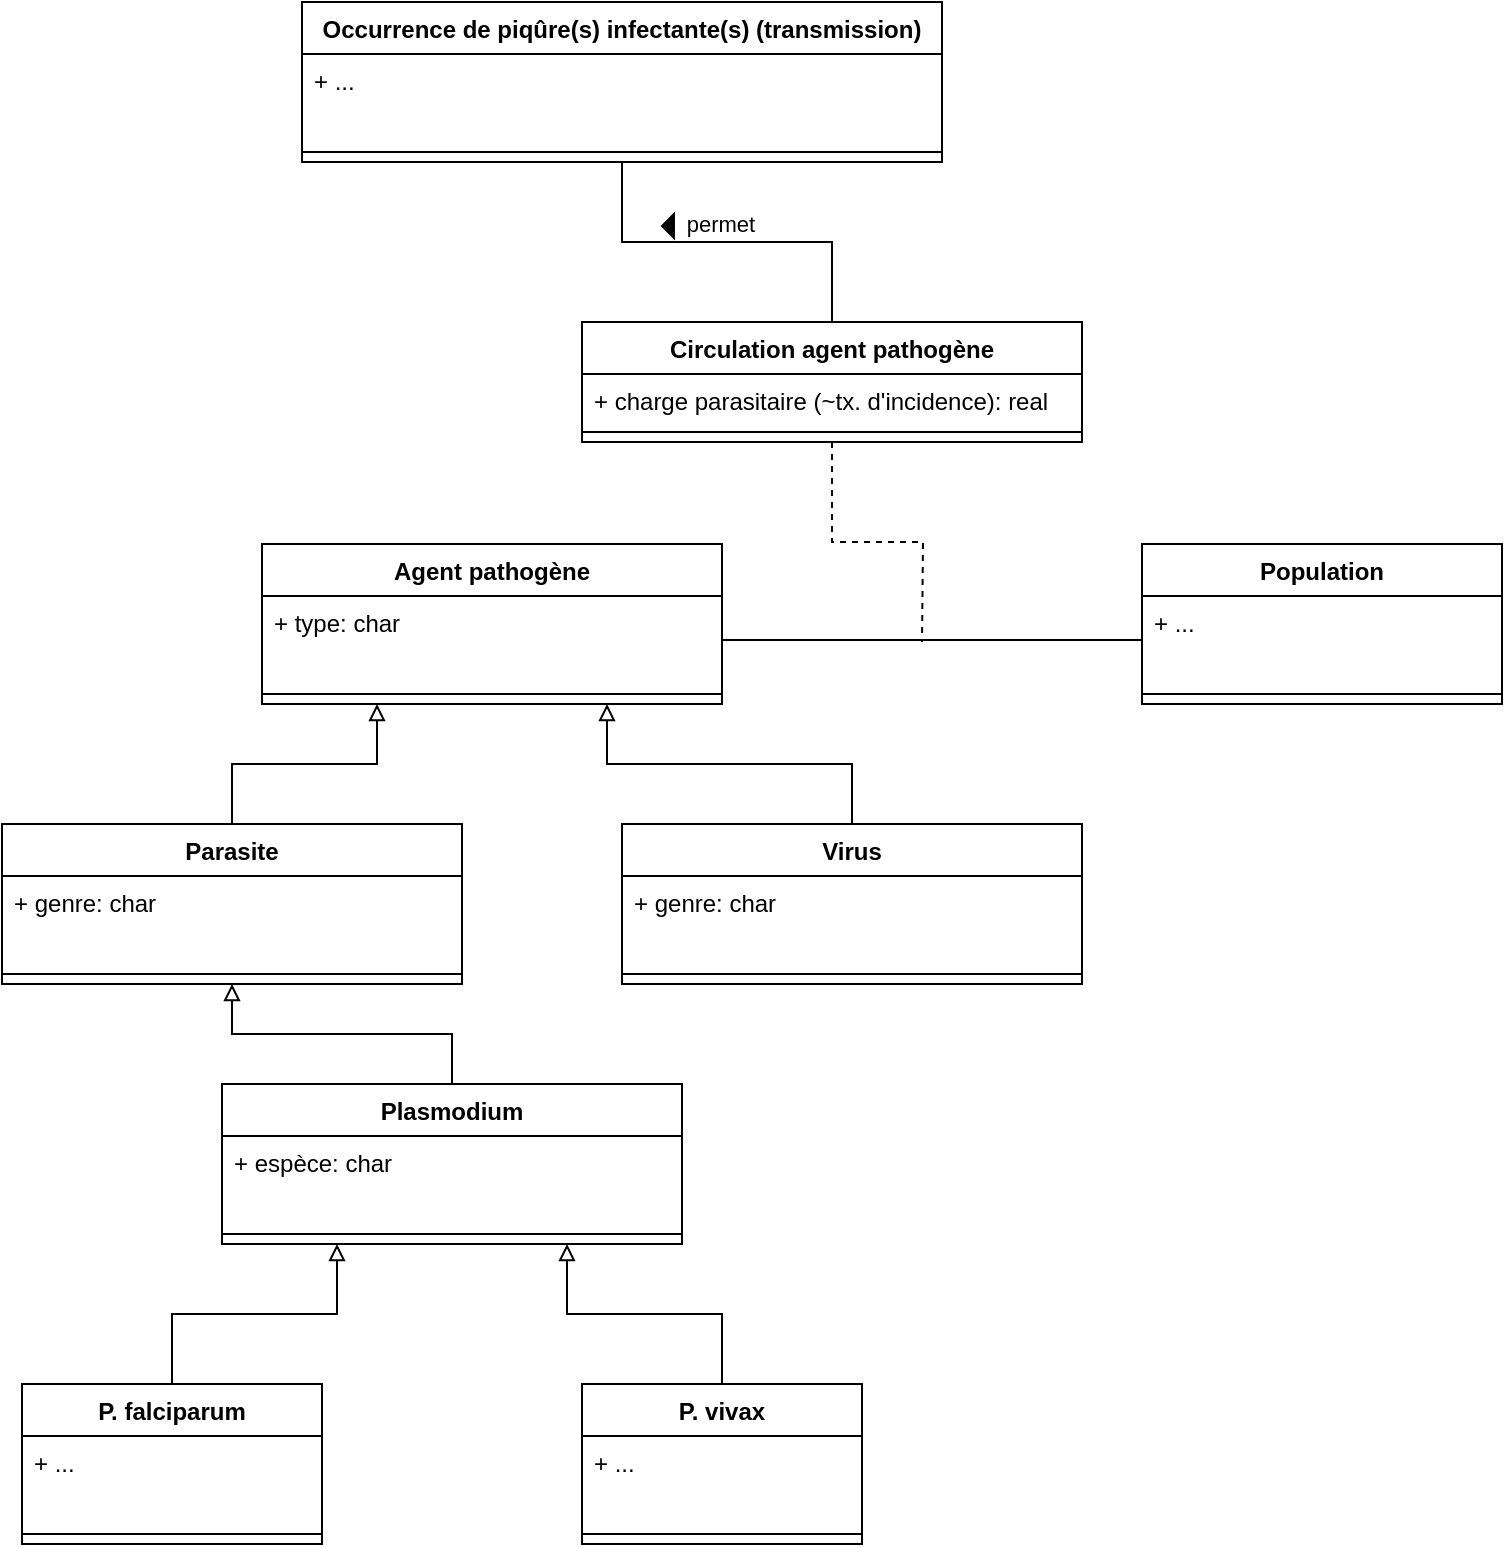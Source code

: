 <mxfile version="18.0.5" type="github">
  <diagram id="hRZjEq_BK22MqC9YCZgR" name="Page-1">
    <mxGraphModel dx="1355" dy="777" grid="1" gridSize="10" guides="1" tooltips="1" connect="1" arrows="1" fold="1" page="1" pageScale="1" pageWidth="827" pageHeight="1169" math="0" shadow="0">
      <root>
        <mxCell id="0" />
        <mxCell id="1" parent="0" />
        <mxCell id="rXyoQtg_9MReQiFkFRUw-1" value="Occurrence de piqûre(s) infectante(s) (transmission)" style="swimlane;fontStyle=1;align=center;verticalAlign=top;childLayout=stackLayout;horizontal=1;startSize=26;horizontalStack=0;resizeParent=1;resizeParentMax=0;resizeLast=0;collapsible=1;marginBottom=0;" vertex="1" parent="1">
          <mxGeometry x="180" y="30" width="320" height="80" as="geometry" />
        </mxCell>
        <mxCell id="rXyoQtg_9MReQiFkFRUw-2" value="+ ..." style="text;strokeColor=none;fillColor=none;align=left;verticalAlign=top;spacingLeft=4;spacingRight=4;overflow=hidden;rotatable=0;points=[[0,0.5],[1,0.5]];portConstraint=eastwest;" vertex="1" parent="rXyoQtg_9MReQiFkFRUw-1">
          <mxGeometry y="26" width="320" height="44" as="geometry" />
        </mxCell>
        <mxCell id="rXyoQtg_9MReQiFkFRUw-3" value="" style="line;strokeWidth=1;fillColor=none;align=left;verticalAlign=middle;spacingTop=-1;spacingLeft=3;spacingRight=3;rotatable=0;labelPosition=right;points=[];portConstraint=eastwest;" vertex="1" parent="rXyoQtg_9MReQiFkFRUw-1">
          <mxGeometry y="70" width="320" height="10" as="geometry" />
        </mxCell>
        <mxCell id="rXyoQtg_9MReQiFkFRUw-4" style="edgeStyle=orthogonalEdgeStyle;rounded=0;orthogonalLoop=1;jettySize=auto;html=1;exitX=0.5;exitY=0;exitDx=0;exitDy=0;entryX=0.5;entryY=1;entryDx=0;entryDy=0;endArrow=none;endFill=0;" edge="1" parent="1" source="rXyoQtg_9MReQiFkFRUw-21" target="rXyoQtg_9MReQiFkFRUw-1">
          <mxGeometry relative="1" as="geometry">
            <mxPoint x="425" y="200" as="sourcePoint" />
          </mxGeometry>
        </mxCell>
        <mxCell id="rXyoQtg_9MReQiFkFRUw-41" value="permet" style="edgeLabel;html=1;align=center;verticalAlign=middle;resizable=0;points=[];" vertex="1" connectable="0" parent="rXyoQtg_9MReQiFkFRUw-4">
          <mxGeometry x="-0.116" y="1" relative="1" as="geometry">
            <mxPoint x="-14" y="-10" as="offset" />
          </mxGeometry>
        </mxCell>
        <mxCell id="rXyoQtg_9MReQiFkFRUw-5" value="Agent pathogène" style="swimlane;fontStyle=1;align=center;verticalAlign=top;childLayout=stackLayout;horizontal=1;startSize=26;horizontalStack=0;resizeParent=1;resizeParentMax=0;resizeLast=0;collapsible=1;marginBottom=0;" vertex="1" parent="1">
          <mxGeometry x="160" y="301" width="230" height="80" as="geometry" />
        </mxCell>
        <mxCell id="rXyoQtg_9MReQiFkFRUw-6" value="+ type: char" style="text;strokeColor=none;fillColor=none;align=left;verticalAlign=top;spacingLeft=4;spacingRight=4;overflow=hidden;rotatable=0;points=[[0,0.5],[1,0.5]];portConstraint=eastwest;" vertex="1" parent="rXyoQtg_9MReQiFkFRUw-5">
          <mxGeometry y="26" width="230" height="44" as="geometry" />
        </mxCell>
        <mxCell id="rXyoQtg_9MReQiFkFRUw-7" value="" style="line;strokeWidth=1;fillColor=none;align=left;verticalAlign=middle;spacingTop=-1;spacingLeft=3;spacingRight=3;rotatable=0;labelPosition=right;points=[];portConstraint=eastwest;" vertex="1" parent="rXyoQtg_9MReQiFkFRUw-5">
          <mxGeometry y="70" width="230" height="10" as="geometry" />
        </mxCell>
        <mxCell id="rXyoQtg_9MReQiFkFRUw-8" value="Population" style="swimlane;fontStyle=1;align=center;verticalAlign=top;childLayout=stackLayout;horizontal=1;startSize=26;horizontalStack=0;resizeParent=1;resizeParentMax=0;resizeLast=0;collapsible=1;marginBottom=0;" vertex="1" parent="1">
          <mxGeometry x="600" y="301" width="180" height="80" as="geometry" />
        </mxCell>
        <mxCell id="rXyoQtg_9MReQiFkFRUw-9" value="+ ..." style="text;strokeColor=none;fillColor=none;align=left;verticalAlign=top;spacingLeft=4;spacingRight=4;overflow=hidden;rotatable=0;points=[[0,0.5],[1,0.5]];portConstraint=eastwest;" vertex="1" parent="rXyoQtg_9MReQiFkFRUw-8">
          <mxGeometry y="26" width="180" height="44" as="geometry" />
        </mxCell>
        <mxCell id="rXyoQtg_9MReQiFkFRUw-10" value="" style="line;strokeWidth=1;fillColor=none;align=left;verticalAlign=middle;spacingTop=-1;spacingLeft=3;spacingRight=3;rotatable=0;labelPosition=right;points=[];portConstraint=eastwest;" vertex="1" parent="rXyoQtg_9MReQiFkFRUw-8">
          <mxGeometry y="70" width="180" height="10" as="geometry" />
        </mxCell>
        <mxCell id="rXyoQtg_9MReQiFkFRUw-14" style="edgeStyle=orthogonalEdgeStyle;rounded=0;orthogonalLoop=1;jettySize=auto;html=1;exitX=1;exitY=0.5;exitDx=0;exitDy=0;entryX=0;entryY=0.5;entryDx=0;entryDy=0;endArrow=none;endFill=0;" edge="1" parent="1" source="rXyoQtg_9MReQiFkFRUw-6" target="rXyoQtg_9MReQiFkFRUw-9">
          <mxGeometry relative="1" as="geometry" />
        </mxCell>
        <mxCell id="rXyoQtg_9MReQiFkFRUw-37" style="edgeStyle=orthogonalEdgeStyle;rounded=0;orthogonalLoop=1;jettySize=auto;html=1;exitX=0.5;exitY=0;exitDx=0;exitDy=0;entryX=0.5;entryY=1;entryDx=0;entryDy=0;endArrow=block;endFill=0;" edge="1" parent="1" source="rXyoQtg_9MReQiFkFRUw-15" target="rXyoQtg_9MReQiFkFRUw-26">
          <mxGeometry relative="1" as="geometry" />
        </mxCell>
        <mxCell id="rXyoQtg_9MReQiFkFRUw-15" value="Plasmodium" style="swimlane;fontStyle=1;align=center;verticalAlign=top;childLayout=stackLayout;horizontal=1;startSize=26;horizontalStack=0;resizeParent=1;resizeParentMax=0;resizeLast=0;collapsible=1;marginBottom=0;" vertex="1" parent="1">
          <mxGeometry x="140" y="571" width="230" height="80" as="geometry" />
        </mxCell>
        <mxCell id="rXyoQtg_9MReQiFkFRUw-16" value="+ espèce: char" style="text;strokeColor=none;fillColor=none;align=left;verticalAlign=top;spacingLeft=4;spacingRight=4;overflow=hidden;rotatable=0;points=[[0,0.5],[1,0.5]];portConstraint=eastwest;" vertex="1" parent="rXyoQtg_9MReQiFkFRUw-15">
          <mxGeometry y="26" width="230" height="44" as="geometry" />
        </mxCell>
        <mxCell id="rXyoQtg_9MReQiFkFRUw-17" value="" style="line;strokeWidth=1;fillColor=none;align=left;verticalAlign=middle;spacingTop=-1;spacingLeft=3;spacingRight=3;rotatable=0;labelPosition=right;points=[];portConstraint=eastwest;" vertex="1" parent="rXyoQtg_9MReQiFkFRUw-15">
          <mxGeometry y="70" width="230" height="10" as="geometry" />
        </mxCell>
        <mxCell id="rXyoQtg_9MReQiFkFRUw-38" style="edgeStyle=orthogonalEdgeStyle;rounded=0;orthogonalLoop=1;jettySize=auto;html=1;exitX=0.5;exitY=0;exitDx=0;exitDy=0;entryX=0.25;entryY=1;entryDx=0;entryDy=0;endArrow=block;endFill=0;" edge="1" parent="1" source="rXyoQtg_9MReQiFkFRUw-18" target="rXyoQtg_9MReQiFkFRUw-15">
          <mxGeometry relative="1" as="geometry" />
        </mxCell>
        <mxCell id="rXyoQtg_9MReQiFkFRUw-18" value="P. falciparum" style="swimlane;fontStyle=1;align=center;verticalAlign=top;childLayout=stackLayout;horizontal=1;startSize=26;horizontalStack=0;resizeParent=1;resizeParentMax=0;resizeLast=0;collapsible=1;marginBottom=0;" vertex="1" parent="1">
          <mxGeometry x="40" y="721" width="150" height="80" as="geometry" />
        </mxCell>
        <mxCell id="rXyoQtg_9MReQiFkFRUw-19" value="+ ..." style="text;strokeColor=none;fillColor=none;align=left;verticalAlign=top;spacingLeft=4;spacingRight=4;overflow=hidden;rotatable=0;points=[[0,0.5],[1,0.5]];portConstraint=eastwest;" vertex="1" parent="rXyoQtg_9MReQiFkFRUw-18">
          <mxGeometry y="26" width="150" height="44" as="geometry" />
        </mxCell>
        <mxCell id="rXyoQtg_9MReQiFkFRUw-20" value="" style="line;strokeWidth=1;fillColor=none;align=left;verticalAlign=middle;spacingTop=-1;spacingLeft=3;spacingRight=3;rotatable=0;labelPosition=right;points=[];portConstraint=eastwest;" vertex="1" parent="rXyoQtg_9MReQiFkFRUw-18">
          <mxGeometry y="70" width="150" height="10" as="geometry" />
        </mxCell>
        <mxCell id="rXyoQtg_9MReQiFkFRUw-25" style="edgeStyle=orthogonalEdgeStyle;rounded=0;orthogonalLoop=1;jettySize=auto;html=1;exitX=0.5;exitY=1;exitDx=0;exitDy=0;endArrow=none;endFill=0;dashed=1;" edge="1" parent="1" source="rXyoQtg_9MReQiFkFRUw-21">
          <mxGeometry relative="1" as="geometry">
            <mxPoint x="490" y="350" as="targetPoint" />
          </mxGeometry>
        </mxCell>
        <mxCell id="rXyoQtg_9MReQiFkFRUw-21" value="Circulation agent pathogène" style="swimlane;fontStyle=1;align=center;verticalAlign=top;childLayout=stackLayout;horizontal=1;startSize=26;horizontalStack=0;resizeParent=1;resizeParentMax=0;resizeLast=0;collapsible=1;marginBottom=0;" vertex="1" parent="1">
          <mxGeometry x="320" y="190" width="250" height="60" as="geometry" />
        </mxCell>
        <mxCell id="rXyoQtg_9MReQiFkFRUw-22" value="+ charge parasitaire (~tx. d&#39;incidence): real" style="text;strokeColor=none;fillColor=none;align=left;verticalAlign=top;spacingLeft=4;spacingRight=4;overflow=hidden;rotatable=0;points=[[0,0.5],[1,0.5]];portConstraint=eastwest;" vertex="1" parent="rXyoQtg_9MReQiFkFRUw-21">
          <mxGeometry y="26" width="250" height="24" as="geometry" />
        </mxCell>
        <mxCell id="rXyoQtg_9MReQiFkFRUw-23" value="" style="line;strokeWidth=1;fillColor=none;align=left;verticalAlign=middle;spacingTop=-1;spacingLeft=3;spacingRight=3;rotatable=0;labelPosition=right;points=[];portConstraint=eastwest;" vertex="1" parent="rXyoQtg_9MReQiFkFRUw-21">
          <mxGeometry y="50" width="250" height="10" as="geometry" />
        </mxCell>
        <mxCell id="rXyoQtg_9MReQiFkFRUw-35" style="edgeStyle=orthogonalEdgeStyle;rounded=0;orthogonalLoop=1;jettySize=auto;html=1;exitX=0.5;exitY=0;exitDx=0;exitDy=0;entryX=0.25;entryY=1;entryDx=0;entryDy=0;endArrow=block;endFill=0;" edge="1" parent="1" source="rXyoQtg_9MReQiFkFRUw-26" target="rXyoQtg_9MReQiFkFRUw-5">
          <mxGeometry relative="1" as="geometry" />
        </mxCell>
        <mxCell id="rXyoQtg_9MReQiFkFRUw-26" value="Parasite" style="swimlane;fontStyle=1;align=center;verticalAlign=top;childLayout=stackLayout;horizontal=1;startSize=26;horizontalStack=0;resizeParent=1;resizeParentMax=0;resizeLast=0;collapsible=1;marginBottom=0;" vertex="1" parent="1">
          <mxGeometry x="30" y="441" width="230" height="80" as="geometry" />
        </mxCell>
        <mxCell id="rXyoQtg_9MReQiFkFRUw-27" value="+ genre: char" style="text;strokeColor=none;fillColor=none;align=left;verticalAlign=top;spacingLeft=4;spacingRight=4;overflow=hidden;rotatable=0;points=[[0,0.5],[1,0.5]];portConstraint=eastwest;" vertex="1" parent="rXyoQtg_9MReQiFkFRUw-26">
          <mxGeometry y="26" width="230" height="44" as="geometry" />
        </mxCell>
        <mxCell id="rXyoQtg_9MReQiFkFRUw-28" value="" style="line;strokeWidth=1;fillColor=none;align=left;verticalAlign=middle;spacingTop=-1;spacingLeft=3;spacingRight=3;rotatable=0;labelPosition=right;points=[];portConstraint=eastwest;" vertex="1" parent="rXyoQtg_9MReQiFkFRUw-26">
          <mxGeometry y="70" width="230" height="10" as="geometry" />
        </mxCell>
        <mxCell id="rXyoQtg_9MReQiFkFRUw-36" style="edgeStyle=orthogonalEdgeStyle;rounded=0;orthogonalLoop=1;jettySize=auto;html=1;exitX=0.5;exitY=0;exitDx=0;exitDy=0;entryX=0.75;entryY=1;entryDx=0;entryDy=0;endArrow=block;endFill=0;" edge="1" parent="1" source="rXyoQtg_9MReQiFkFRUw-29" target="rXyoQtg_9MReQiFkFRUw-5">
          <mxGeometry relative="1" as="geometry" />
        </mxCell>
        <mxCell id="rXyoQtg_9MReQiFkFRUw-29" value="Virus" style="swimlane;fontStyle=1;align=center;verticalAlign=top;childLayout=stackLayout;horizontal=1;startSize=26;horizontalStack=0;resizeParent=1;resizeParentMax=0;resizeLast=0;collapsible=1;marginBottom=0;" vertex="1" parent="1">
          <mxGeometry x="340" y="441" width="230" height="80" as="geometry" />
        </mxCell>
        <mxCell id="rXyoQtg_9MReQiFkFRUw-30" value="+ genre: char" style="text;strokeColor=none;fillColor=none;align=left;verticalAlign=top;spacingLeft=4;spacingRight=4;overflow=hidden;rotatable=0;points=[[0,0.5],[1,0.5]];portConstraint=eastwest;" vertex="1" parent="rXyoQtg_9MReQiFkFRUw-29">
          <mxGeometry y="26" width="230" height="44" as="geometry" />
        </mxCell>
        <mxCell id="rXyoQtg_9MReQiFkFRUw-31" value="" style="line;strokeWidth=1;fillColor=none;align=left;verticalAlign=middle;spacingTop=-1;spacingLeft=3;spacingRight=3;rotatable=0;labelPosition=right;points=[];portConstraint=eastwest;" vertex="1" parent="rXyoQtg_9MReQiFkFRUw-29">
          <mxGeometry y="70" width="230" height="10" as="geometry" />
        </mxCell>
        <mxCell id="rXyoQtg_9MReQiFkFRUw-39" style="edgeStyle=orthogonalEdgeStyle;rounded=0;orthogonalLoop=1;jettySize=auto;html=1;exitX=0.5;exitY=0;exitDx=0;exitDy=0;entryX=0.75;entryY=1;entryDx=0;entryDy=0;endArrow=block;endFill=0;" edge="1" parent="1" source="rXyoQtg_9MReQiFkFRUw-32" target="rXyoQtg_9MReQiFkFRUw-15">
          <mxGeometry relative="1" as="geometry" />
        </mxCell>
        <mxCell id="rXyoQtg_9MReQiFkFRUw-32" value="P. vivax" style="swimlane;fontStyle=1;align=center;verticalAlign=top;childLayout=stackLayout;horizontal=1;startSize=26;horizontalStack=0;resizeParent=1;resizeParentMax=0;resizeLast=0;collapsible=1;marginBottom=0;" vertex="1" parent="1">
          <mxGeometry x="320" y="721" width="140" height="80" as="geometry" />
        </mxCell>
        <mxCell id="rXyoQtg_9MReQiFkFRUw-33" value="+ ..." style="text;strokeColor=none;fillColor=none;align=left;verticalAlign=top;spacingLeft=4;spacingRight=4;overflow=hidden;rotatable=0;points=[[0,0.5],[1,0.5]];portConstraint=eastwest;" vertex="1" parent="rXyoQtg_9MReQiFkFRUw-32">
          <mxGeometry y="26" width="140" height="44" as="geometry" />
        </mxCell>
        <mxCell id="rXyoQtg_9MReQiFkFRUw-34" value="" style="line;strokeWidth=1;fillColor=none;align=left;verticalAlign=middle;spacingTop=-1;spacingLeft=3;spacingRight=3;rotatable=0;labelPosition=right;points=[];portConstraint=eastwest;" vertex="1" parent="rXyoQtg_9MReQiFkFRUw-32">
          <mxGeometry y="70" width="140" height="10" as="geometry" />
        </mxCell>
        <mxCell id="rXyoQtg_9MReQiFkFRUw-40" value="" style="triangle;aspect=fixed;fillColor=#000000;direction=west;" vertex="1" parent="1">
          <mxGeometry x="360" y="136" width="6" height="12" as="geometry" />
        </mxCell>
      </root>
    </mxGraphModel>
  </diagram>
</mxfile>

